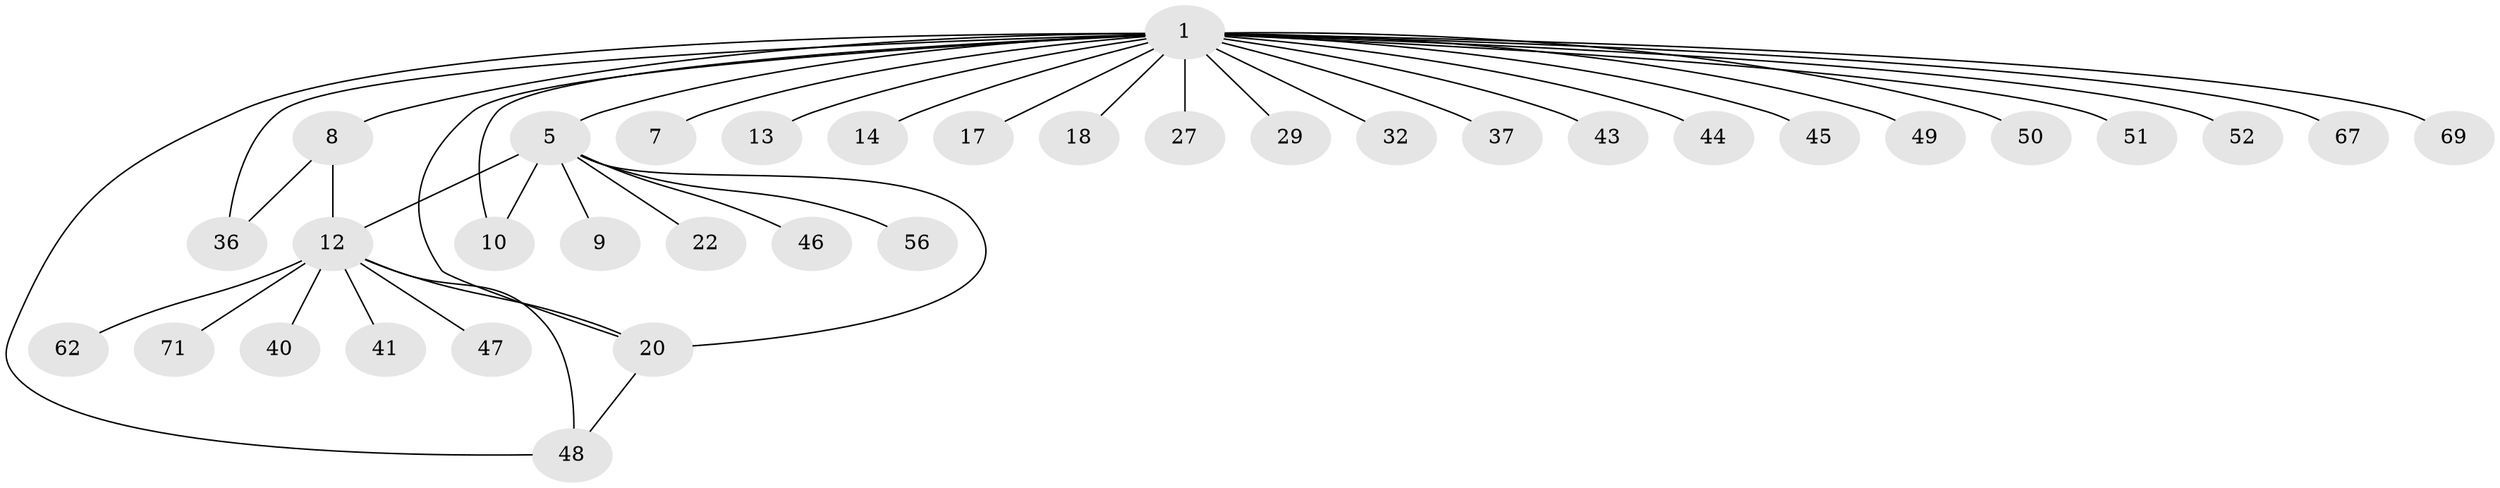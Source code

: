 // original degree distribution, {10: 0.028169014084507043, 1: 0.5774647887323944, 14: 0.014084507042253521, 7: 0.014084507042253521, 11: 0.014084507042253521, 4: 0.056338028169014086, 3: 0.056338028169014086, 5: 0.07042253521126761, 2: 0.16901408450704225}
// Generated by graph-tools (version 1.1) at 2025/14/03/09/25 04:14:36]
// undirected, 35 vertices, 41 edges
graph export_dot {
graph [start="1"]
  node [color=gray90,style=filled];
  1 [super="+39+6+3+16+2+4"];
  5 [super="+11"];
  7;
  8;
  9;
  10 [super="+64+66"];
  12;
  13 [super="+33+24"];
  14;
  17;
  18 [super="+25"];
  20 [super="+26"];
  22 [super="+55"];
  27 [super="+30+34"];
  29;
  32 [super="+42+58+63"];
  36;
  37;
  40;
  41;
  43;
  44;
  45;
  46;
  47;
  48 [super="+53"];
  49;
  50;
  51 [super="+54"];
  52;
  56;
  62;
  67;
  69;
  71;
  1 -- 10;
  1 -- 18;
  1 -- 43;
  1 -- 48 [weight=2];
  1 -- 37;
  1 -- 7;
  1 -- 44;
  1 -- 45;
  1 -- 14;
  1 -- 20;
  1 -- 52;
  1 -- 29;
  1 -- 32 [weight=2];
  1 -- 67;
  1 -- 36;
  1 -- 5;
  1 -- 69;
  1 -- 8 [weight=2];
  1 -- 13;
  1 -- 17;
  1 -- 49;
  1 -- 51;
  1 -- 50;
  1 -- 27;
  5 -- 9;
  5 -- 22;
  5 -- 46;
  5 -- 56;
  5 -- 10 [weight=2];
  5 -- 12;
  5 -- 20;
  8 -- 12;
  8 -- 36;
  12 -- 20;
  12 -- 40;
  12 -- 41;
  12 -- 47;
  12 -- 48 [weight=2];
  12 -- 62;
  12 -- 71;
  20 -- 48;
}
